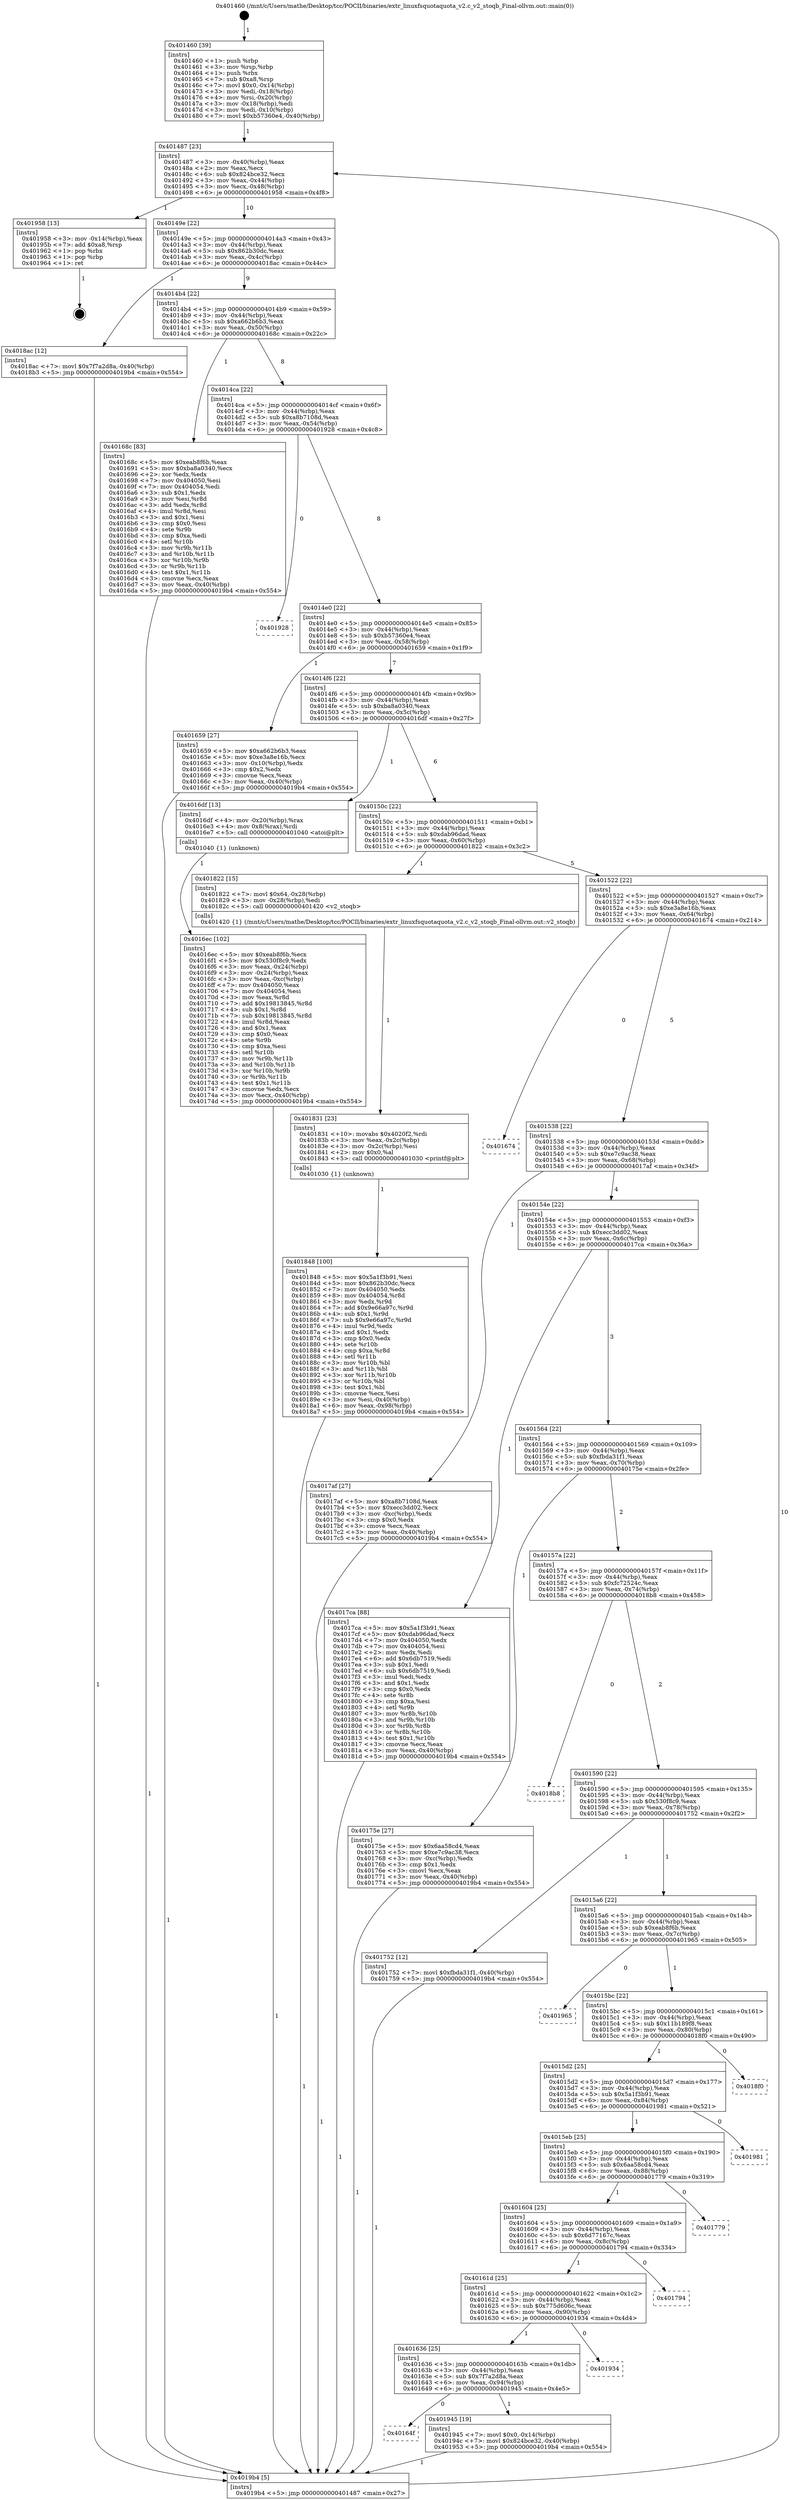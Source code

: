 digraph "0x401460" {
  label = "0x401460 (/mnt/c/Users/mathe/Desktop/tcc/POCII/binaries/extr_linuxfsquotaquota_v2.c_v2_stoqb_Final-ollvm.out::main(0))"
  labelloc = "t"
  node[shape=record]

  Entry [label="",width=0.3,height=0.3,shape=circle,fillcolor=black,style=filled]
  "0x401487" [label="{
     0x401487 [23]\l
     | [instrs]\l
     &nbsp;&nbsp;0x401487 \<+3\>: mov -0x40(%rbp),%eax\l
     &nbsp;&nbsp;0x40148a \<+2\>: mov %eax,%ecx\l
     &nbsp;&nbsp;0x40148c \<+6\>: sub $0x824bce32,%ecx\l
     &nbsp;&nbsp;0x401492 \<+3\>: mov %eax,-0x44(%rbp)\l
     &nbsp;&nbsp;0x401495 \<+3\>: mov %ecx,-0x48(%rbp)\l
     &nbsp;&nbsp;0x401498 \<+6\>: je 0000000000401958 \<main+0x4f8\>\l
  }"]
  "0x401958" [label="{
     0x401958 [13]\l
     | [instrs]\l
     &nbsp;&nbsp;0x401958 \<+3\>: mov -0x14(%rbp),%eax\l
     &nbsp;&nbsp;0x40195b \<+7\>: add $0xa8,%rsp\l
     &nbsp;&nbsp;0x401962 \<+1\>: pop %rbx\l
     &nbsp;&nbsp;0x401963 \<+1\>: pop %rbp\l
     &nbsp;&nbsp;0x401964 \<+1\>: ret\l
  }"]
  "0x40149e" [label="{
     0x40149e [22]\l
     | [instrs]\l
     &nbsp;&nbsp;0x40149e \<+5\>: jmp 00000000004014a3 \<main+0x43\>\l
     &nbsp;&nbsp;0x4014a3 \<+3\>: mov -0x44(%rbp),%eax\l
     &nbsp;&nbsp;0x4014a6 \<+5\>: sub $0x862b30dc,%eax\l
     &nbsp;&nbsp;0x4014ab \<+3\>: mov %eax,-0x4c(%rbp)\l
     &nbsp;&nbsp;0x4014ae \<+6\>: je 00000000004018ac \<main+0x44c\>\l
  }"]
  Exit [label="",width=0.3,height=0.3,shape=circle,fillcolor=black,style=filled,peripheries=2]
  "0x4018ac" [label="{
     0x4018ac [12]\l
     | [instrs]\l
     &nbsp;&nbsp;0x4018ac \<+7\>: movl $0x7f7a2d8a,-0x40(%rbp)\l
     &nbsp;&nbsp;0x4018b3 \<+5\>: jmp 00000000004019b4 \<main+0x554\>\l
  }"]
  "0x4014b4" [label="{
     0x4014b4 [22]\l
     | [instrs]\l
     &nbsp;&nbsp;0x4014b4 \<+5\>: jmp 00000000004014b9 \<main+0x59\>\l
     &nbsp;&nbsp;0x4014b9 \<+3\>: mov -0x44(%rbp),%eax\l
     &nbsp;&nbsp;0x4014bc \<+5\>: sub $0xa662b6b3,%eax\l
     &nbsp;&nbsp;0x4014c1 \<+3\>: mov %eax,-0x50(%rbp)\l
     &nbsp;&nbsp;0x4014c4 \<+6\>: je 000000000040168c \<main+0x22c\>\l
  }"]
  "0x40164f" [label="{
     0x40164f\l
  }", style=dashed]
  "0x40168c" [label="{
     0x40168c [83]\l
     | [instrs]\l
     &nbsp;&nbsp;0x40168c \<+5\>: mov $0xeab8f6b,%eax\l
     &nbsp;&nbsp;0x401691 \<+5\>: mov $0xba8a0340,%ecx\l
     &nbsp;&nbsp;0x401696 \<+2\>: xor %edx,%edx\l
     &nbsp;&nbsp;0x401698 \<+7\>: mov 0x404050,%esi\l
     &nbsp;&nbsp;0x40169f \<+7\>: mov 0x404054,%edi\l
     &nbsp;&nbsp;0x4016a6 \<+3\>: sub $0x1,%edx\l
     &nbsp;&nbsp;0x4016a9 \<+3\>: mov %esi,%r8d\l
     &nbsp;&nbsp;0x4016ac \<+3\>: add %edx,%r8d\l
     &nbsp;&nbsp;0x4016af \<+4\>: imul %r8d,%esi\l
     &nbsp;&nbsp;0x4016b3 \<+3\>: and $0x1,%esi\l
     &nbsp;&nbsp;0x4016b6 \<+3\>: cmp $0x0,%esi\l
     &nbsp;&nbsp;0x4016b9 \<+4\>: sete %r9b\l
     &nbsp;&nbsp;0x4016bd \<+3\>: cmp $0xa,%edi\l
     &nbsp;&nbsp;0x4016c0 \<+4\>: setl %r10b\l
     &nbsp;&nbsp;0x4016c4 \<+3\>: mov %r9b,%r11b\l
     &nbsp;&nbsp;0x4016c7 \<+3\>: and %r10b,%r11b\l
     &nbsp;&nbsp;0x4016ca \<+3\>: xor %r10b,%r9b\l
     &nbsp;&nbsp;0x4016cd \<+3\>: or %r9b,%r11b\l
     &nbsp;&nbsp;0x4016d0 \<+4\>: test $0x1,%r11b\l
     &nbsp;&nbsp;0x4016d4 \<+3\>: cmovne %ecx,%eax\l
     &nbsp;&nbsp;0x4016d7 \<+3\>: mov %eax,-0x40(%rbp)\l
     &nbsp;&nbsp;0x4016da \<+5\>: jmp 00000000004019b4 \<main+0x554\>\l
  }"]
  "0x4014ca" [label="{
     0x4014ca [22]\l
     | [instrs]\l
     &nbsp;&nbsp;0x4014ca \<+5\>: jmp 00000000004014cf \<main+0x6f\>\l
     &nbsp;&nbsp;0x4014cf \<+3\>: mov -0x44(%rbp),%eax\l
     &nbsp;&nbsp;0x4014d2 \<+5\>: sub $0xa8b7108d,%eax\l
     &nbsp;&nbsp;0x4014d7 \<+3\>: mov %eax,-0x54(%rbp)\l
     &nbsp;&nbsp;0x4014da \<+6\>: je 0000000000401928 \<main+0x4c8\>\l
  }"]
  "0x401945" [label="{
     0x401945 [19]\l
     | [instrs]\l
     &nbsp;&nbsp;0x401945 \<+7\>: movl $0x0,-0x14(%rbp)\l
     &nbsp;&nbsp;0x40194c \<+7\>: movl $0x824bce32,-0x40(%rbp)\l
     &nbsp;&nbsp;0x401953 \<+5\>: jmp 00000000004019b4 \<main+0x554\>\l
  }"]
  "0x401928" [label="{
     0x401928\l
  }", style=dashed]
  "0x4014e0" [label="{
     0x4014e0 [22]\l
     | [instrs]\l
     &nbsp;&nbsp;0x4014e0 \<+5\>: jmp 00000000004014e5 \<main+0x85\>\l
     &nbsp;&nbsp;0x4014e5 \<+3\>: mov -0x44(%rbp),%eax\l
     &nbsp;&nbsp;0x4014e8 \<+5\>: sub $0xb57360e4,%eax\l
     &nbsp;&nbsp;0x4014ed \<+3\>: mov %eax,-0x58(%rbp)\l
     &nbsp;&nbsp;0x4014f0 \<+6\>: je 0000000000401659 \<main+0x1f9\>\l
  }"]
  "0x401636" [label="{
     0x401636 [25]\l
     | [instrs]\l
     &nbsp;&nbsp;0x401636 \<+5\>: jmp 000000000040163b \<main+0x1db\>\l
     &nbsp;&nbsp;0x40163b \<+3\>: mov -0x44(%rbp),%eax\l
     &nbsp;&nbsp;0x40163e \<+5\>: sub $0x7f7a2d8a,%eax\l
     &nbsp;&nbsp;0x401643 \<+6\>: mov %eax,-0x94(%rbp)\l
     &nbsp;&nbsp;0x401649 \<+6\>: je 0000000000401945 \<main+0x4e5\>\l
  }"]
  "0x401659" [label="{
     0x401659 [27]\l
     | [instrs]\l
     &nbsp;&nbsp;0x401659 \<+5\>: mov $0xa662b6b3,%eax\l
     &nbsp;&nbsp;0x40165e \<+5\>: mov $0xe3a8e16b,%ecx\l
     &nbsp;&nbsp;0x401663 \<+3\>: mov -0x10(%rbp),%edx\l
     &nbsp;&nbsp;0x401666 \<+3\>: cmp $0x2,%edx\l
     &nbsp;&nbsp;0x401669 \<+3\>: cmovne %ecx,%eax\l
     &nbsp;&nbsp;0x40166c \<+3\>: mov %eax,-0x40(%rbp)\l
     &nbsp;&nbsp;0x40166f \<+5\>: jmp 00000000004019b4 \<main+0x554\>\l
  }"]
  "0x4014f6" [label="{
     0x4014f6 [22]\l
     | [instrs]\l
     &nbsp;&nbsp;0x4014f6 \<+5\>: jmp 00000000004014fb \<main+0x9b\>\l
     &nbsp;&nbsp;0x4014fb \<+3\>: mov -0x44(%rbp),%eax\l
     &nbsp;&nbsp;0x4014fe \<+5\>: sub $0xba8a0340,%eax\l
     &nbsp;&nbsp;0x401503 \<+3\>: mov %eax,-0x5c(%rbp)\l
     &nbsp;&nbsp;0x401506 \<+6\>: je 00000000004016df \<main+0x27f\>\l
  }"]
  "0x4019b4" [label="{
     0x4019b4 [5]\l
     | [instrs]\l
     &nbsp;&nbsp;0x4019b4 \<+5\>: jmp 0000000000401487 \<main+0x27\>\l
  }"]
  "0x401460" [label="{
     0x401460 [39]\l
     | [instrs]\l
     &nbsp;&nbsp;0x401460 \<+1\>: push %rbp\l
     &nbsp;&nbsp;0x401461 \<+3\>: mov %rsp,%rbp\l
     &nbsp;&nbsp;0x401464 \<+1\>: push %rbx\l
     &nbsp;&nbsp;0x401465 \<+7\>: sub $0xa8,%rsp\l
     &nbsp;&nbsp;0x40146c \<+7\>: movl $0x0,-0x14(%rbp)\l
     &nbsp;&nbsp;0x401473 \<+3\>: mov %edi,-0x18(%rbp)\l
     &nbsp;&nbsp;0x401476 \<+4\>: mov %rsi,-0x20(%rbp)\l
     &nbsp;&nbsp;0x40147a \<+3\>: mov -0x18(%rbp),%edi\l
     &nbsp;&nbsp;0x40147d \<+3\>: mov %edi,-0x10(%rbp)\l
     &nbsp;&nbsp;0x401480 \<+7\>: movl $0xb57360e4,-0x40(%rbp)\l
  }"]
  "0x401934" [label="{
     0x401934\l
  }", style=dashed]
  "0x4016df" [label="{
     0x4016df [13]\l
     | [instrs]\l
     &nbsp;&nbsp;0x4016df \<+4\>: mov -0x20(%rbp),%rax\l
     &nbsp;&nbsp;0x4016e3 \<+4\>: mov 0x8(%rax),%rdi\l
     &nbsp;&nbsp;0x4016e7 \<+5\>: call 0000000000401040 \<atoi@plt\>\l
     | [calls]\l
     &nbsp;&nbsp;0x401040 \{1\} (unknown)\l
  }"]
  "0x40150c" [label="{
     0x40150c [22]\l
     | [instrs]\l
     &nbsp;&nbsp;0x40150c \<+5\>: jmp 0000000000401511 \<main+0xb1\>\l
     &nbsp;&nbsp;0x401511 \<+3\>: mov -0x44(%rbp),%eax\l
     &nbsp;&nbsp;0x401514 \<+5\>: sub $0xdab96dad,%eax\l
     &nbsp;&nbsp;0x401519 \<+3\>: mov %eax,-0x60(%rbp)\l
     &nbsp;&nbsp;0x40151c \<+6\>: je 0000000000401822 \<main+0x3c2\>\l
  }"]
  "0x4016ec" [label="{
     0x4016ec [102]\l
     | [instrs]\l
     &nbsp;&nbsp;0x4016ec \<+5\>: mov $0xeab8f6b,%ecx\l
     &nbsp;&nbsp;0x4016f1 \<+5\>: mov $0x530f8c9,%edx\l
     &nbsp;&nbsp;0x4016f6 \<+3\>: mov %eax,-0x24(%rbp)\l
     &nbsp;&nbsp;0x4016f9 \<+3\>: mov -0x24(%rbp),%eax\l
     &nbsp;&nbsp;0x4016fc \<+3\>: mov %eax,-0xc(%rbp)\l
     &nbsp;&nbsp;0x4016ff \<+7\>: mov 0x404050,%eax\l
     &nbsp;&nbsp;0x401706 \<+7\>: mov 0x404054,%esi\l
     &nbsp;&nbsp;0x40170d \<+3\>: mov %eax,%r8d\l
     &nbsp;&nbsp;0x401710 \<+7\>: add $0x19813845,%r8d\l
     &nbsp;&nbsp;0x401717 \<+4\>: sub $0x1,%r8d\l
     &nbsp;&nbsp;0x40171b \<+7\>: sub $0x19813845,%r8d\l
     &nbsp;&nbsp;0x401722 \<+4\>: imul %r8d,%eax\l
     &nbsp;&nbsp;0x401726 \<+3\>: and $0x1,%eax\l
     &nbsp;&nbsp;0x401729 \<+3\>: cmp $0x0,%eax\l
     &nbsp;&nbsp;0x40172c \<+4\>: sete %r9b\l
     &nbsp;&nbsp;0x401730 \<+3\>: cmp $0xa,%esi\l
     &nbsp;&nbsp;0x401733 \<+4\>: setl %r10b\l
     &nbsp;&nbsp;0x401737 \<+3\>: mov %r9b,%r11b\l
     &nbsp;&nbsp;0x40173a \<+3\>: and %r10b,%r11b\l
     &nbsp;&nbsp;0x40173d \<+3\>: xor %r10b,%r9b\l
     &nbsp;&nbsp;0x401740 \<+3\>: or %r9b,%r11b\l
     &nbsp;&nbsp;0x401743 \<+4\>: test $0x1,%r11b\l
     &nbsp;&nbsp;0x401747 \<+3\>: cmovne %edx,%ecx\l
     &nbsp;&nbsp;0x40174a \<+3\>: mov %ecx,-0x40(%rbp)\l
     &nbsp;&nbsp;0x40174d \<+5\>: jmp 00000000004019b4 \<main+0x554\>\l
  }"]
  "0x40161d" [label="{
     0x40161d [25]\l
     | [instrs]\l
     &nbsp;&nbsp;0x40161d \<+5\>: jmp 0000000000401622 \<main+0x1c2\>\l
     &nbsp;&nbsp;0x401622 \<+3\>: mov -0x44(%rbp),%eax\l
     &nbsp;&nbsp;0x401625 \<+5\>: sub $0x775d606c,%eax\l
     &nbsp;&nbsp;0x40162a \<+6\>: mov %eax,-0x90(%rbp)\l
     &nbsp;&nbsp;0x401630 \<+6\>: je 0000000000401934 \<main+0x4d4\>\l
  }"]
  "0x401822" [label="{
     0x401822 [15]\l
     | [instrs]\l
     &nbsp;&nbsp;0x401822 \<+7\>: movl $0x64,-0x28(%rbp)\l
     &nbsp;&nbsp;0x401829 \<+3\>: mov -0x28(%rbp),%edi\l
     &nbsp;&nbsp;0x40182c \<+5\>: call 0000000000401420 \<v2_stoqb\>\l
     | [calls]\l
     &nbsp;&nbsp;0x401420 \{1\} (/mnt/c/Users/mathe/Desktop/tcc/POCII/binaries/extr_linuxfsquotaquota_v2.c_v2_stoqb_Final-ollvm.out::v2_stoqb)\l
  }"]
  "0x401522" [label="{
     0x401522 [22]\l
     | [instrs]\l
     &nbsp;&nbsp;0x401522 \<+5\>: jmp 0000000000401527 \<main+0xc7\>\l
     &nbsp;&nbsp;0x401527 \<+3\>: mov -0x44(%rbp),%eax\l
     &nbsp;&nbsp;0x40152a \<+5\>: sub $0xe3a8e16b,%eax\l
     &nbsp;&nbsp;0x40152f \<+3\>: mov %eax,-0x64(%rbp)\l
     &nbsp;&nbsp;0x401532 \<+6\>: je 0000000000401674 \<main+0x214\>\l
  }"]
  "0x401794" [label="{
     0x401794\l
  }", style=dashed]
  "0x401674" [label="{
     0x401674\l
  }", style=dashed]
  "0x401538" [label="{
     0x401538 [22]\l
     | [instrs]\l
     &nbsp;&nbsp;0x401538 \<+5\>: jmp 000000000040153d \<main+0xdd\>\l
     &nbsp;&nbsp;0x40153d \<+3\>: mov -0x44(%rbp),%eax\l
     &nbsp;&nbsp;0x401540 \<+5\>: sub $0xe7c9ac38,%eax\l
     &nbsp;&nbsp;0x401545 \<+3\>: mov %eax,-0x68(%rbp)\l
     &nbsp;&nbsp;0x401548 \<+6\>: je 00000000004017af \<main+0x34f\>\l
  }"]
  "0x401604" [label="{
     0x401604 [25]\l
     | [instrs]\l
     &nbsp;&nbsp;0x401604 \<+5\>: jmp 0000000000401609 \<main+0x1a9\>\l
     &nbsp;&nbsp;0x401609 \<+3\>: mov -0x44(%rbp),%eax\l
     &nbsp;&nbsp;0x40160c \<+5\>: sub $0x6d77167c,%eax\l
     &nbsp;&nbsp;0x401611 \<+6\>: mov %eax,-0x8c(%rbp)\l
     &nbsp;&nbsp;0x401617 \<+6\>: je 0000000000401794 \<main+0x334\>\l
  }"]
  "0x4017af" [label="{
     0x4017af [27]\l
     | [instrs]\l
     &nbsp;&nbsp;0x4017af \<+5\>: mov $0xa8b7108d,%eax\l
     &nbsp;&nbsp;0x4017b4 \<+5\>: mov $0xecc3dd02,%ecx\l
     &nbsp;&nbsp;0x4017b9 \<+3\>: mov -0xc(%rbp),%edx\l
     &nbsp;&nbsp;0x4017bc \<+3\>: cmp $0x0,%edx\l
     &nbsp;&nbsp;0x4017bf \<+3\>: cmove %ecx,%eax\l
     &nbsp;&nbsp;0x4017c2 \<+3\>: mov %eax,-0x40(%rbp)\l
     &nbsp;&nbsp;0x4017c5 \<+5\>: jmp 00000000004019b4 \<main+0x554\>\l
  }"]
  "0x40154e" [label="{
     0x40154e [22]\l
     | [instrs]\l
     &nbsp;&nbsp;0x40154e \<+5\>: jmp 0000000000401553 \<main+0xf3\>\l
     &nbsp;&nbsp;0x401553 \<+3\>: mov -0x44(%rbp),%eax\l
     &nbsp;&nbsp;0x401556 \<+5\>: sub $0xecc3dd02,%eax\l
     &nbsp;&nbsp;0x40155b \<+3\>: mov %eax,-0x6c(%rbp)\l
     &nbsp;&nbsp;0x40155e \<+6\>: je 00000000004017ca \<main+0x36a\>\l
  }"]
  "0x401779" [label="{
     0x401779\l
  }", style=dashed]
  "0x4017ca" [label="{
     0x4017ca [88]\l
     | [instrs]\l
     &nbsp;&nbsp;0x4017ca \<+5\>: mov $0x5a1f3b91,%eax\l
     &nbsp;&nbsp;0x4017cf \<+5\>: mov $0xdab96dad,%ecx\l
     &nbsp;&nbsp;0x4017d4 \<+7\>: mov 0x404050,%edx\l
     &nbsp;&nbsp;0x4017db \<+7\>: mov 0x404054,%esi\l
     &nbsp;&nbsp;0x4017e2 \<+2\>: mov %edx,%edi\l
     &nbsp;&nbsp;0x4017e4 \<+6\>: add $0x6db7519,%edi\l
     &nbsp;&nbsp;0x4017ea \<+3\>: sub $0x1,%edi\l
     &nbsp;&nbsp;0x4017ed \<+6\>: sub $0x6db7519,%edi\l
     &nbsp;&nbsp;0x4017f3 \<+3\>: imul %edi,%edx\l
     &nbsp;&nbsp;0x4017f6 \<+3\>: and $0x1,%edx\l
     &nbsp;&nbsp;0x4017f9 \<+3\>: cmp $0x0,%edx\l
     &nbsp;&nbsp;0x4017fc \<+4\>: sete %r8b\l
     &nbsp;&nbsp;0x401800 \<+3\>: cmp $0xa,%esi\l
     &nbsp;&nbsp;0x401803 \<+4\>: setl %r9b\l
     &nbsp;&nbsp;0x401807 \<+3\>: mov %r8b,%r10b\l
     &nbsp;&nbsp;0x40180a \<+3\>: and %r9b,%r10b\l
     &nbsp;&nbsp;0x40180d \<+3\>: xor %r9b,%r8b\l
     &nbsp;&nbsp;0x401810 \<+3\>: or %r8b,%r10b\l
     &nbsp;&nbsp;0x401813 \<+4\>: test $0x1,%r10b\l
     &nbsp;&nbsp;0x401817 \<+3\>: cmovne %ecx,%eax\l
     &nbsp;&nbsp;0x40181a \<+3\>: mov %eax,-0x40(%rbp)\l
     &nbsp;&nbsp;0x40181d \<+5\>: jmp 00000000004019b4 \<main+0x554\>\l
  }"]
  "0x401564" [label="{
     0x401564 [22]\l
     | [instrs]\l
     &nbsp;&nbsp;0x401564 \<+5\>: jmp 0000000000401569 \<main+0x109\>\l
     &nbsp;&nbsp;0x401569 \<+3\>: mov -0x44(%rbp),%eax\l
     &nbsp;&nbsp;0x40156c \<+5\>: sub $0xfbda31f1,%eax\l
     &nbsp;&nbsp;0x401571 \<+3\>: mov %eax,-0x70(%rbp)\l
     &nbsp;&nbsp;0x401574 \<+6\>: je 000000000040175e \<main+0x2fe\>\l
  }"]
  "0x4015eb" [label="{
     0x4015eb [25]\l
     | [instrs]\l
     &nbsp;&nbsp;0x4015eb \<+5\>: jmp 00000000004015f0 \<main+0x190\>\l
     &nbsp;&nbsp;0x4015f0 \<+3\>: mov -0x44(%rbp),%eax\l
     &nbsp;&nbsp;0x4015f3 \<+5\>: sub $0x6aa58cd4,%eax\l
     &nbsp;&nbsp;0x4015f8 \<+6\>: mov %eax,-0x88(%rbp)\l
     &nbsp;&nbsp;0x4015fe \<+6\>: je 0000000000401779 \<main+0x319\>\l
  }"]
  "0x40175e" [label="{
     0x40175e [27]\l
     | [instrs]\l
     &nbsp;&nbsp;0x40175e \<+5\>: mov $0x6aa58cd4,%eax\l
     &nbsp;&nbsp;0x401763 \<+5\>: mov $0xe7c9ac38,%ecx\l
     &nbsp;&nbsp;0x401768 \<+3\>: mov -0xc(%rbp),%edx\l
     &nbsp;&nbsp;0x40176b \<+3\>: cmp $0x1,%edx\l
     &nbsp;&nbsp;0x40176e \<+3\>: cmovl %ecx,%eax\l
     &nbsp;&nbsp;0x401771 \<+3\>: mov %eax,-0x40(%rbp)\l
     &nbsp;&nbsp;0x401774 \<+5\>: jmp 00000000004019b4 \<main+0x554\>\l
  }"]
  "0x40157a" [label="{
     0x40157a [22]\l
     | [instrs]\l
     &nbsp;&nbsp;0x40157a \<+5\>: jmp 000000000040157f \<main+0x11f\>\l
     &nbsp;&nbsp;0x40157f \<+3\>: mov -0x44(%rbp),%eax\l
     &nbsp;&nbsp;0x401582 \<+5\>: sub $0xfc72524c,%eax\l
     &nbsp;&nbsp;0x401587 \<+3\>: mov %eax,-0x74(%rbp)\l
     &nbsp;&nbsp;0x40158a \<+6\>: je 00000000004018b8 \<main+0x458\>\l
  }"]
  "0x401981" [label="{
     0x401981\l
  }", style=dashed]
  "0x4018b8" [label="{
     0x4018b8\l
  }", style=dashed]
  "0x401590" [label="{
     0x401590 [22]\l
     | [instrs]\l
     &nbsp;&nbsp;0x401590 \<+5\>: jmp 0000000000401595 \<main+0x135\>\l
     &nbsp;&nbsp;0x401595 \<+3\>: mov -0x44(%rbp),%eax\l
     &nbsp;&nbsp;0x401598 \<+5\>: sub $0x530f8c9,%eax\l
     &nbsp;&nbsp;0x40159d \<+3\>: mov %eax,-0x78(%rbp)\l
     &nbsp;&nbsp;0x4015a0 \<+6\>: je 0000000000401752 \<main+0x2f2\>\l
  }"]
  "0x4015d2" [label="{
     0x4015d2 [25]\l
     | [instrs]\l
     &nbsp;&nbsp;0x4015d2 \<+5\>: jmp 00000000004015d7 \<main+0x177\>\l
     &nbsp;&nbsp;0x4015d7 \<+3\>: mov -0x44(%rbp),%eax\l
     &nbsp;&nbsp;0x4015da \<+5\>: sub $0x5a1f3b91,%eax\l
     &nbsp;&nbsp;0x4015df \<+6\>: mov %eax,-0x84(%rbp)\l
     &nbsp;&nbsp;0x4015e5 \<+6\>: je 0000000000401981 \<main+0x521\>\l
  }"]
  "0x401752" [label="{
     0x401752 [12]\l
     | [instrs]\l
     &nbsp;&nbsp;0x401752 \<+7\>: movl $0xfbda31f1,-0x40(%rbp)\l
     &nbsp;&nbsp;0x401759 \<+5\>: jmp 00000000004019b4 \<main+0x554\>\l
  }"]
  "0x4015a6" [label="{
     0x4015a6 [22]\l
     | [instrs]\l
     &nbsp;&nbsp;0x4015a6 \<+5\>: jmp 00000000004015ab \<main+0x14b\>\l
     &nbsp;&nbsp;0x4015ab \<+3\>: mov -0x44(%rbp),%eax\l
     &nbsp;&nbsp;0x4015ae \<+5\>: sub $0xeab8f6b,%eax\l
     &nbsp;&nbsp;0x4015b3 \<+3\>: mov %eax,-0x7c(%rbp)\l
     &nbsp;&nbsp;0x4015b6 \<+6\>: je 0000000000401965 \<main+0x505\>\l
  }"]
  "0x401831" [label="{
     0x401831 [23]\l
     | [instrs]\l
     &nbsp;&nbsp;0x401831 \<+10\>: movabs $0x4020f2,%rdi\l
     &nbsp;&nbsp;0x40183b \<+3\>: mov %eax,-0x2c(%rbp)\l
     &nbsp;&nbsp;0x40183e \<+3\>: mov -0x2c(%rbp),%esi\l
     &nbsp;&nbsp;0x401841 \<+2\>: mov $0x0,%al\l
     &nbsp;&nbsp;0x401843 \<+5\>: call 0000000000401030 \<printf@plt\>\l
     | [calls]\l
     &nbsp;&nbsp;0x401030 \{1\} (unknown)\l
  }"]
  "0x401848" [label="{
     0x401848 [100]\l
     | [instrs]\l
     &nbsp;&nbsp;0x401848 \<+5\>: mov $0x5a1f3b91,%esi\l
     &nbsp;&nbsp;0x40184d \<+5\>: mov $0x862b30dc,%ecx\l
     &nbsp;&nbsp;0x401852 \<+7\>: mov 0x404050,%edx\l
     &nbsp;&nbsp;0x401859 \<+8\>: mov 0x404054,%r8d\l
     &nbsp;&nbsp;0x401861 \<+3\>: mov %edx,%r9d\l
     &nbsp;&nbsp;0x401864 \<+7\>: add $0x9e66a97c,%r9d\l
     &nbsp;&nbsp;0x40186b \<+4\>: sub $0x1,%r9d\l
     &nbsp;&nbsp;0x40186f \<+7\>: sub $0x9e66a97c,%r9d\l
     &nbsp;&nbsp;0x401876 \<+4\>: imul %r9d,%edx\l
     &nbsp;&nbsp;0x40187a \<+3\>: and $0x1,%edx\l
     &nbsp;&nbsp;0x40187d \<+3\>: cmp $0x0,%edx\l
     &nbsp;&nbsp;0x401880 \<+4\>: sete %r10b\l
     &nbsp;&nbsp;0x401884 \<+4\>: cmp $0xa,%r8d\l
     &nbsp;&nbsp;0x401888 \<+4\>: setl %r11b\l
     &nbsp;&nbsp;0x40188c \<+3\>: mov %r10b,%bl\l
     &nbsp;&nbsp;0x40188f \<+3\>: and %r11b,%bl\l
     &nbsp;&nbsp;0x401892 \<+3\>: xor %r11b,%r10b\l
     &nbsp;&nbsp;0x401895 \<+3\>: or %r10b,%bl\l
     &nbsp;&nbsp;0x401898 \<+3\>: test $0x1,%bl\l
     &nbsp;&nbsp;0x40189b \<+3\>: cmovne %ecx,%esi\l
     &nbsp;&nbsp;0x40189e \<+3\>: mov %esi,-0x40(%rbp)\l
     &nbsp;&nbsp;0x4018a1 \<+6\>: mov %eax,-0x98(%rbp)\l
     &nbsp;&nbsp;0x4018a7 \<+5\>: jmp 00000000004019b4 \<main+0x554\>\l
  }"]
  "0x4018f0" [label="{
     0x4018f0\l
  }", style=dashed]
  "0x401965" [label="{
     0x401965\l
  }", style=dashed]
  "0x4015bc" [label="{
     0x4015bc [22]\l
     | [instrs]\l
     &nbsp;&nbsp;0x4015bc \<+5\>: jmp 00000000004015c1 \<main+0x161\>\l
     &nbsp;&nbsp;0x4015c1 \<+3\>: mov -0x44(%rbp),%eax\l
     &nbsp;&nbsp;0x4015c4 \<+5\>: sub $0x11b189f8,%eax\l
     &nbsp;&nbsp;0x4015c9 \<+3\>: mov %eax,-0x80(%rbp)\l
     &nbsp;&nbsp;0x4015cc \<+6\>: je 00000000004018f0 \<main+0x490\>\l
  }"]
  Entry -> "0x401460" [label=" 1"]
  "0x401487" -> "0x401958" [label=" 1"]
  "0x401487" -> "0x40149e" [label=" 10"]
  "0x401958" -> Exit [label=" 1"]
  "0x40149e" -> "0x4018ac" [label=" 1"]
  "0x40149e" -> "0x4014b4" [label=" 9"]
  "0x401945" -> "0x4019b4" [label=" 1"]
  "0x4014b4" -> "0x40168c" [label=" 1"]
  "0x4014b4" -> "0x4014ca" [label=" 8"]
  "0x401636" -> "0x40164f" [label=" 0"]
  "0x4014ca" -> "0x401928" [label=" 0"]
  "0x4014ca" -> "0x4014e0" [label=" 8"]
  "0x401636" -> "0x401945" [label=" 1"]
  "0x4014e0" -> "0x401659" [label=" 1"]
  "0x4014e0" -> "0x4014f6" [label=" 7"]
  "0x401659" -> "0x4019b4" [label=" 1"]
  "0x401460" -> "0x401487" [label=" 1"]
  "0x4019b4" -> "0x401487" [label=" 10"]
  "0x40168c" -> "0x4019b4" [label=" 1"]
  "0x40161d" -> "0x401636" [label=" 1"]
  "0x4014f6" -> "0x4016df" [label=" 1"]
  "0x4014f6" -> "0x40150c" [label=" 6"]
  "0x4016df" -> "0x4016ec" [label=" 1"]
  "0x4016ec" -> "0x4019b4" [label=" 1"]
  "0x40161d" -> "0x401934" [label=" 0"]
  "0x40150c" -> "0x401822" [label=" 1"]
  "0x40150c" -> "0x401522" [label=" 5"]
  "0x401604" -> "0x40161d" [label=" 1"]
  "0x401522" -> "0x401674" [label=" 0"]
  "0x401522" -> "0x401538" [label=" 5"]
  "0x401604" -> "0x401794" [label=" 0"]
  "0x401538" -> "0x4017af" [label=" 1"]
  "0x401538" -> "0x40154e" [label=" 4"]
  "0x4015eb" -> "0x401604" [label=" 1"]
  "0x40154e" -> "0x4017ca" [label=" 1"]
  "0x40154e" -> "0x401564" [label=" 3"]
  "0x4015eb" -> "0x401779" [label=" 0"]
  "0x401564" -> "0x40175e" [label=" 1"]
  "0x401564" -> "0x40157a" [label=" 2"]
  "0x4015d2" -> "0x4015eb" [label=" 1"]
  "0x40157a" -> "0x4018b8" [label=" 0"]
  "0x40157a" -> "0x401590" [label=" 2"]
  "0x4015d2" -> "0x401981" [label=" 0"]
  "0x401590" -> "0x401752" [label=" 1"]
  "0x401590" -> "0x4015a6" [label=" 1"]
  "0x401752" -> "0x4019b4" [label=" 1"]
  "0x40175e" -> "0x4019b4" [label=" 1"]
  "0x4017af" -> "0x4019b4" [label=" 1"]
  "0x4017ca" -> "0x4019b4" [label=" 1"]
  "0x401822" -> "0x401831" [label=" 1"]
  "0x401831" -> "0x401848" [label=" 1"]
  "0x401848" -> "0x4019b4" [label=" 1"]
  "0x4018ac" -> "0x4019b4" [label=" 1"]
  "0x4015bc" -> "0x4015d2" [label=" 1"]
  "0x4015a6" -> "0x401965" [label=" 0"]
  "0x4015a6" -> "0x4015bc" [label=" 1"]
  "0x4015bc" -> "0x4018f0" [label=" 0"]
}
